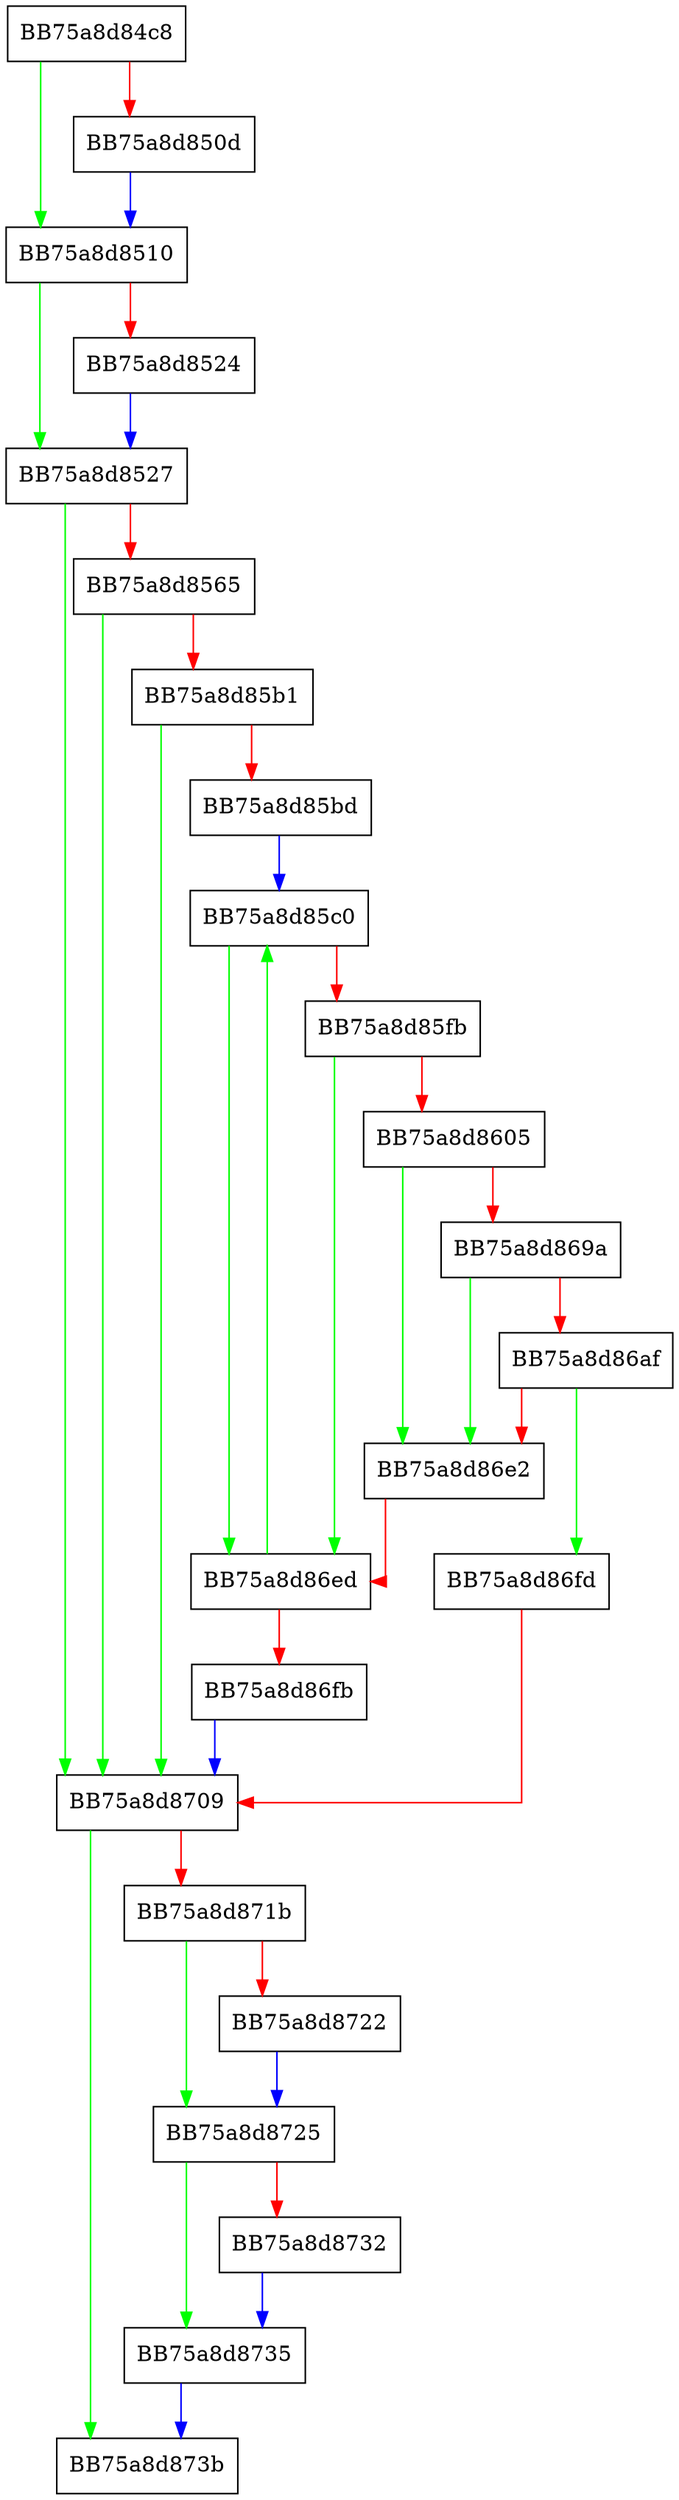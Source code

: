 digraph get_gpu_driver_description_version {
  node [shape="box"];
  graph [splines=ortho];
  BB75a8d84c8 -> BB75a8d8510 [color="green"];
  BB75a8d84c8 -> BB75a8d850d [color="red"];
  BB75a8d850d -> BB75a8d8510 [color="blue"];
  BB75a8d8510 -> BB75a8d8527 [color="green"];
  BB75a8d8510 -> BB75a8d8524 [color="red"];
  BB75a8d8524 -> BB75a8d8527 [color="blue"];
  BB75a8d8527 -> BB75a8d8709 [color="green"];
  BB75a8d8527 -> BB75a8d8565 [color="red"];
  BB75a8d8565 -> BB75a8d8709 [color="green"];
  BB75a8d8565 -> BB75a8d85b1 [color="red"];
  BB75a8d85b1 -> BB75a8d8709 [color="green"];
  BB75a8d85b1 -> BB75a8d85bd [color="red"];
  BB75a8d85bd -> BB75a8d85c0 [color="blue"];
  BB75a8d85c0 -> BB75a8d86ed [color="green"];
  BB75a8d85c0 -> BB75a8d85fb [color="red"];
  BB75a8d85fb -> BB75a8d86ed [color="green"];
  BB75a8d85fb -> BB75a8d8605 [color="red"];
  BB75a8d8605 -> BB75a8d86e2 [color="green"];
  BB75a8d8605 -> BB75a8d869a [color="red"];
  BB75a8d869a -> BB75a8d86e2 [color="green"];
  BB75a8d869a -> BB75a8d86af [color="red"];
  BB75a8d86af -> BB75a8d86fd [color="green"];
  BB75a8d86af -> BB75a8d86e2 [color="red"];
  BB75a8d86e2 -> BB75a8d86ed [color="red"];
  BB75a8d86ed -> BB75a8d85c0 [color="green"];
  BB75a8d86ed -> BB75a8d86fb [color="red"];
  BB75a8d86fb -> BB75a8d8709 [color="blue"];
  BB75a8d86fd -> BB75a8d8709 [color="red"];
  BB75a8d8709 -> BB75a8d873b [color="green"];
  BB75a8d8709 -> BB75a8d871b [color="red"];
  BB75a8d871b -> BB75a8d8725 [color="green"];
  BB75a8d871b -> BB75a8d8722 [color="red"];
  BB75a8d8722 -> BB75a8d8725 [color="blue"];
  BB75a8d8725 -> BB75a8d8735 [color="green"];
  BB75a8d8725 -> BB75a8d8732 [color="red"];
  BB75a8d8732 -> BB75a8d8735 [color="blue"];
  BB75a8d8735 -> BB75a8d873b [color="blue"];
}